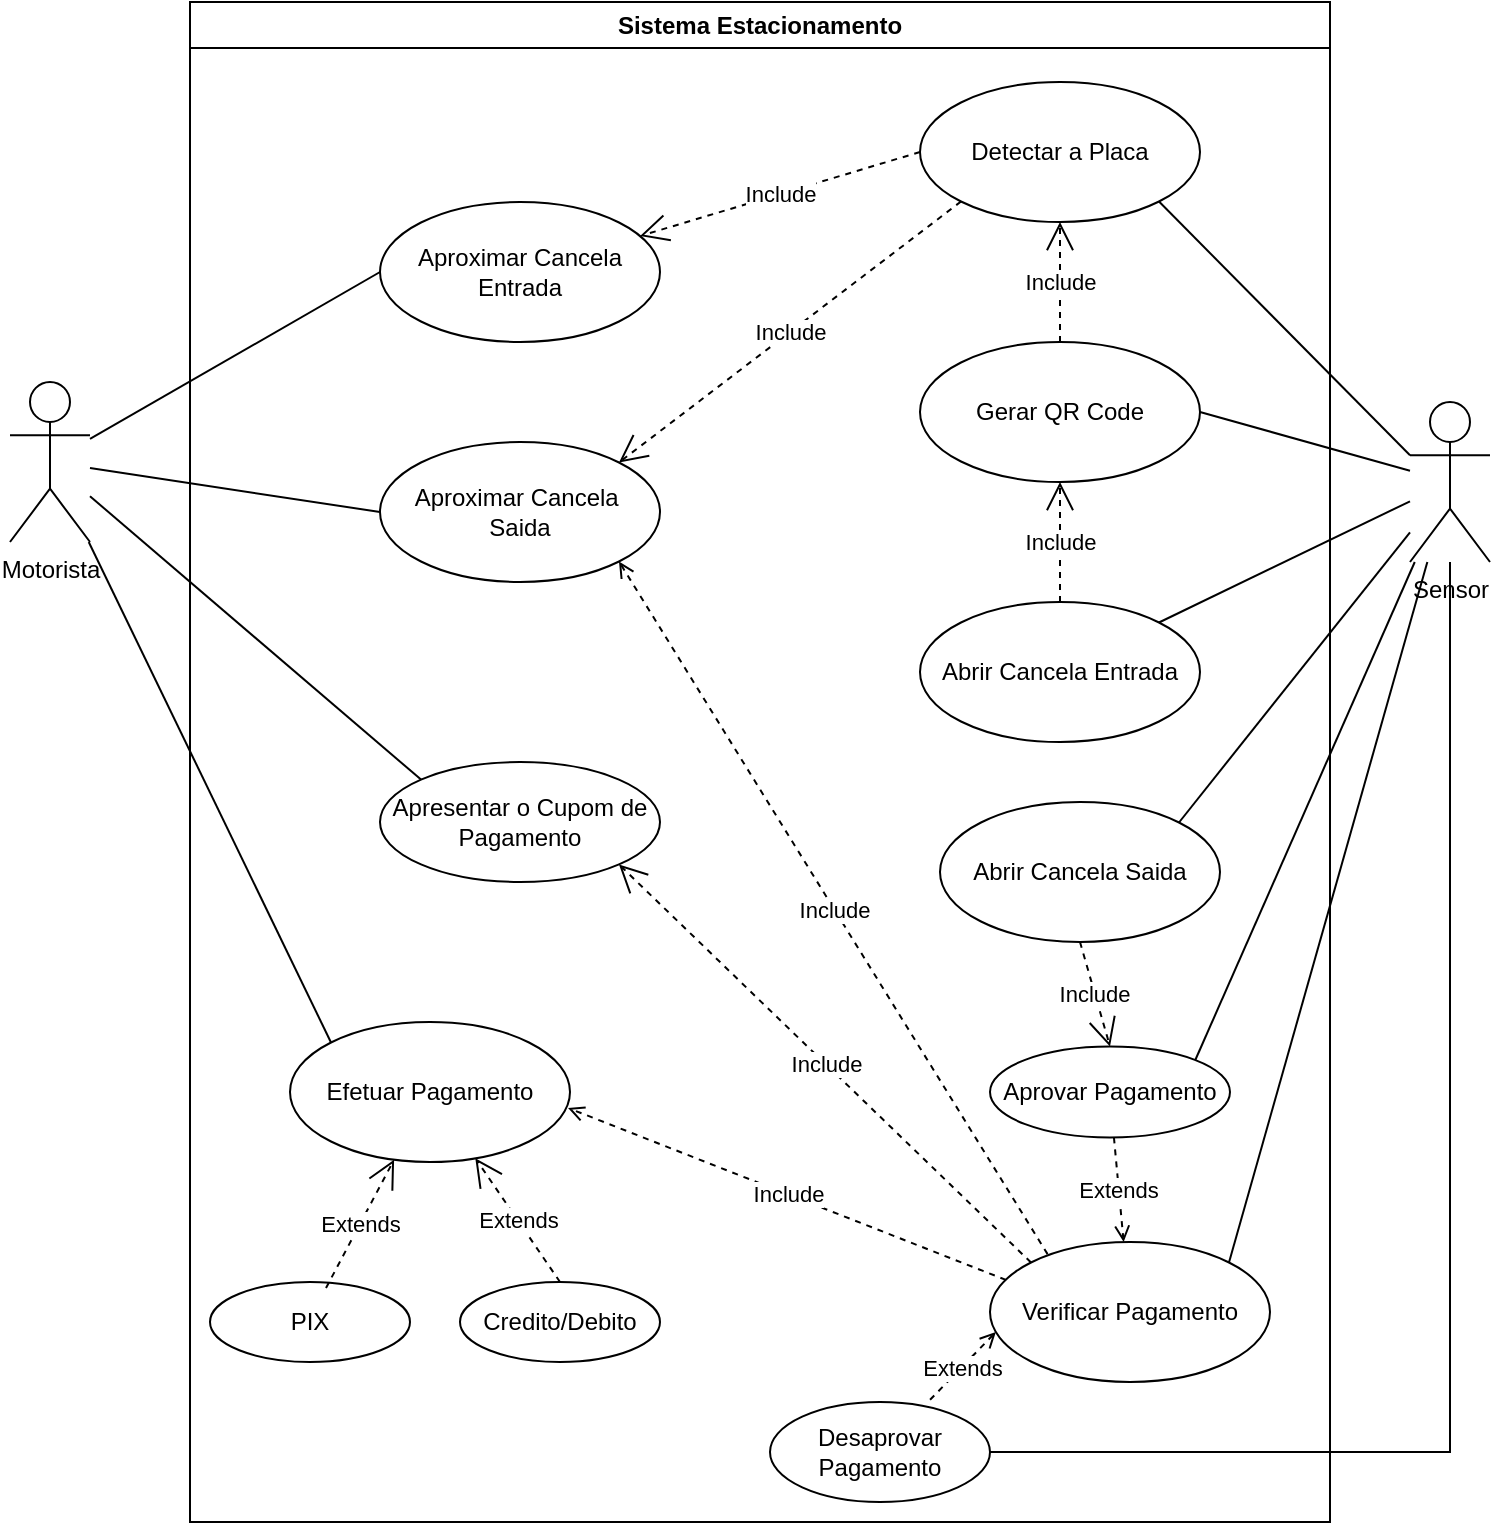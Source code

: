 <mxfile version="24.7.17">
  <diagram name="Página-1" id="6fZkrsb3wSJxBQ-ndnyD">
    <mxGraphModel grid="1" page="1" gridSize="10" guides="1" tooltips="1" connect="1" arrows="1" fold="1" pageScale="1" pageWidth="827" pageHeight="1169" math="0" shadow="0">
      <root>
        <mxCell id="0" />
        <mxCell id="1" parent="0" />
        <mxCell id="xFFh-LWiM3oebKOAVU3C-1" value="Sistema Estacionamento" style="swimlane;whiteSpace=wrap;html=1;" vertex="1" parent="1">
          <mxGeometry x="100" width="570" height="760" as="geometry" />
        </mxCell>
        <mxCell id="xFFh-LWiM3oebKOAVU3C-4" value="Detectar a Placa" style="ellipse;whiteSpace=wrap;html=1;" vertex="1" parent="xFFh-LWiM3oebKOAVU3C-1">
          <mxGeometry x="365" y="40" width="140" height="70" as="geometry" />
        </mxCell>
        <mxCell id="xFFh-LWiM3oebKOAVU3C-5" value="Gerar QR Code" style="ellipse;whiteSpace=wrap;html=1;" vertex="1" parent="xFFh-LWiM3oebKOAVU3C-1">
          <mxGeometry x="365" y="170" width="140" height="70" as="geometry" />
        </mxCell>
        <mxCell id="xFFh-LWiM3oebKOAVU3C-6" value="Abrir Cancela Entrada" style="ellipse;whiteSpace=wrap;html=1;" vertex="1" parent="xFFh-LWiM3oebKOAVU3C-1">
          <mxGeometry x="365" y="300" width="140" height="70" as="geometry" />
        </mxCell>
        <mxCell id="xFFh-LWiM3oebKOAVU3C-7" value="Efetuar Pagamento" style="ellipse;whiteSpace=wrap;html=1;" vertex="1" parent="xFFh-LWiM3oebKOAVU3C-1">
          <mxGeometry x="50" y="510" width="140" height="70" as="geometry" />
        </mxCell>
        <mxCell id="H1QOlZagYGRScTD-n8EF-5" value="Extends" style="rounded=0;orthogonalLoop=1;jettySize=auto;html=1;exitX=0.021;exitY=0.643;exitDx=0;exitDy=0;entryX=0.709;entryY=0.02;entryDx=0;entryDy=0;dashed=1;endArrow=none;endFill=0;startArrow=open;startFill=0;entryPerimeter=0;exitPerimeter=0;" edge="1" parent="xFFh-LWiM3oebKOAVU3C-1" source="xFFh-LWiM3oebKOAVU3C-9" target="H1QOlZagYGRScTD-n8EF-4">
          <mxGeometry relative="1" as="geometry" />
        </mxCell>
        <mxCell id="xFFh-LWiM3oebKOAVU3C-9" value="Verificar Pagamento" style="ellipse;whiteSpace=wrap;html=1;" vertex="1" parent="xFFh-LWiM3oebKOAVU3C-1">
          <mxGeometry x="400" y="620" width="140" height="70" as="geometry" />
        </mxCell>
        <mxCell id="xFFh-LWiM3oebKOAVU3C-10" value="Abrir Cancela Saida" style="ellipse;whiteSpace=wrap;html=1;" vertex="1" parent="xFFh-LWiM3oebKOAVU3C-1">
          <mxGeometry x="375" y="400" width="140" height="70" as="geometry" />
        </mxCell>
        <mxCell id="xFFh-LWiM3oebKOAVU3C-11" value="Apresentar o Cupom de Pagamento" style="ellipse;whiteSpace=wrap;html=1;" vertex="1" parent="xFFh-LWiM3oebKOAVU3C-1">
          <mxGeometry x="95" y="380" width="140" height="60" as="geometry" />
        </mxCell>
        <mxCell id="xFFh-LWiM3oebKOAVU3C-13" value="Aproximar Cancela Entrada" style="ellipse;whiteSpace=wrap;html=1;" vertex="1" parent="xFFh-LWiM3oebKOAVU3C-1">
          <mxGeometry x="95" y="100" width="140" height="70" as="geometry" />
        </mxCell>
        <mxCell id="xFFh-LWiM3oebKOAVU3C-14" value="Aproximar Cancela&amp;nbsp;&lt;div&gt;Saida&lt;/div&gt;" style="ellipse;whiteSpace=wrap;html=1;" vertex="1" parent="xFFh-LWiM3oebKOAVU3C-1">
          <mxGeometry x="95" y="220" width="140" height="70" as="geometry" />
        </mxCell>
        <mxCell id="xFFh-LWiM3oebKOAVU3C-16" style="edgeStyle=orthogonalEdgeStyle;rounded=0;orthogonalLoop=1;jettySize=auto;html=1;exitX=0.5;exitY=1;exitDx=0;exitDy=0;" edge="1" parent="xFFh-LWiM3oebKOAVU3C-1" source="xFFh-LWiM3oebKOAVU3C-11" target="xFFh-LWiM3oebKOAVU3C-11">
          <mxGeometry relative="1" as="geometry" />
        </mxCell>
        <mxCell id="xFFh-LWiM3oebKOAVU3C-26" value="Include" style="endArrow=open;endSize=12;dashed=1;html=1;rounded=0;exitX=0;exitY=0.5;exitDx=0;exitDy=0;entryX=0.929;entryY=0.243;entryDx=0;entryDy=0;entryPerimeter=0;" edge="1" parent="xFFh-LWiM3oebKOAVU3C-1" source="xFFh-LWiM3oebKOAVU3C-4" target="xFFh-LWiM3oebKOAVU3C-13">
          <mxGeometry width="160" relative="1" as="geometry">
            <mxPoint x="445" y="320" as="sourcePoint" />
            <mxPoint x="605" y="320" as="targetPoint" />
          </mxGeometry>
        </mxCell>
        <mxCell id="xFFh-LWiM3oebKOAVU3C-27" value="Include" style="endArrow=open;endSize=12;dashed=1;html=1;rounded=0;exitX=0.5;exitY=0;exitDx=0;exitDy=0;entryX=0.5;entryY=1;entryDx=0;entryDy=0;" edge="1" parent="xFFh-LWiM3oebKOAVU3C-1" source="xFFh-LWiM3oebKOAVU3C-5" target="xFFh-LWiM3oebKOAVU3C-4">
          <mxGeometry width="160" relative="1" as="geometry">
            <mxPoint x="450" y="320" as="sourcePoint" />
            <mxPoint x="610" y="320" as="targetPoint" />
          </mxGeometry>
        </mxCell>
        <mxCell id="xFFh-LWiM3oebKOAVU3C-28" value="Include" style="endArrow=open;endSize=12;dashed=1;html=1;rounded=0;exitX=0;exitY=1;exitDx=0;exitDy=0;entryX=1;entryY=0;entryDx=0;entryDy=0;" edge="1" parent="xFFh-LWiM3oebKOAVU3C-1" source="xFFh-LWiM3oebKOAVU3C-4" target="xFFh-LWiM3oebKOAVU3C-14">
          <mxGeometry width="160" relative="1" as="geometry">
            <mxPoint x="450" y="320" as="sourcePoint" />
            <mxPoint x="610" y="320" as="targetPoint" />
          </mxGeometry>
        </mxCell>
        <mxCell id="xFFh-LWiM3oebKOAVU3C-31" value="Include" style="endArrow=open;endSize=12;dashed=1;html=1;rounded=0;exitX=0.5;exitY=0;exitDx=0;exitDy=0;entryX=0.5;entryY=1;entryDx=0;entryDy=0;" edge="1" parent="xFFh-LWiM3oebKOAVU3C-1" source="xFFh-LWiM3oebKOAVU3C-6" target="xFFh-LWiM3oebKOAVU3C-5">
          <mxGeometry width="160" relative="1" as="geometry">
            <mxPoint x="460" y="320" as="sourcePoint" />
            <mxPoint x="610" y="320" as="targetPoint" />
          </mxGeometry>
        </mxCell>
        <mxCell id="xFFh-LWiM3oebKOAVU3C-32" value="Include" style="endArrow=open;endSize=12;dashed=1;html=1;rounded=0;exitX=0;exitY=0;exitDx=0;exitDy=0;entryX=1;entryY=1;entryDx=0;entryDy=0;" edge="1" parent="xFFh-LWiM3oebKOAVU3C-1" source="xFFh-LWiM3oebKOAVU3C-9" target="xFFh-LWiM3oebKOAVU3C-11">
          <mxGeometry width="160" relative="1" as="geometry">
            <mxPoint x="444.995" y="570.508" as="sourcePoint" />
            <mxPoint x="605" y="320" as="targetPoint" />
          </mxGeometry>
        </mxCell>
        <mxCell id="xFFh-LWiM3oebKOAVU3C-35" value="Include" style="endArrow=open;endSize=12;dashed=1;html=1;rounded=0;exitX=0.5;exitY=1;exitDx=0;exitDy=0;entryX=0.5;entryY=0;entryDx=0;entryDy=0;" edge="1" parent="xFFh-LWiM3oebKOAVU3C-1" source="xFFh-LWiM3oebKOAVU3C-10" target="H1QOlZagYGRScTD-n8EF-1">
          <mxGeometry width="160" relative="1" as="geometry">
            <mxPoint x="473.02" y="497.41" as="sourcePoint" />
            <mxPoint x="445" y="520" as="targetPoint" />
          </mxGeometry>
        </mxCell>
        <mxCell id="xFFh-LWiM3oebKOAVU3C-36" value="Include" style="endArrow=none;endSize=12;dashed=1;html=1;rounded=0;exitX=1;exitY=1;exitDx=0;exitDy=0;startArrow=open;startFill=0;endFill=0;entryX=0.214;entryY=0.114;entryDx=0;entryDy=0;entryPerimeter=0;" edge="1" parent="xFFh-LWiM3oebKOAVU3C-1" source="xFFh-LWiM3oebKOAVU3C-14" target="xFFh-LWiM3oebKOAVU3C-9">
          <mxGeometry width="160" relative="1" as="geometry">
            <mxPoint x="445" y="320" as="sourcePoint" />
            <mxPoint x="454.96" y="570.01" as="targetPoint" />
          </mxGeometry>
        </mxCell>
        <mxCell id="xFFh-LWiM3oebKOAVU3C-37" value="PIX" style="ellipse;whiteSpace=wrap;html=1;" vertex="1" parent="xFFh-LWiM3oebKOAVU3C-1">
          <mxGeometry x="10" y="640" width="100" height="40" as="geometry" />
        </mxCell>
        <mxCell id="xFFh-LWiM3oebKOAVU3C-39" value="Credito/Debito" style="ellipse;whiteSpace=wrap;html=1;" vertex="1" parent="xFFh-LWiM3oebKOAVU3C-1">
          <mxGeometry x="135" y="640" width="100" height="40" as="geometry" />
        </mxCell>
        <mxCell id="xFFh-LWiM3oebKOAVU3C-40" value="Extends" style="endArrow=open;endSize=12;dashed=1;html=1;rounded=0;exitX=0.58;exitY=0.075;exitDx=0;exitDy=0;exitPerimeter=0;" edge="1" parent="xFFh-LWiM3oebKOAVU3C-1" target="xFFh-LWiM3oebKOAVU3C-7" source="xFFh-LWiM3oebKOAVU3C-37">
          <mxGeometry width="160" relative="1" as="geometry">
            <mxPoint x="115" y="640.0" as="sourcePoint" />
            <mxPoint x="650" y="590" as="targetPoint" />
          </mxGeometry>
        </mxCell>
        <mxCell id="xFFh-LWiM3oebKOAVU3C-41" value="Extends" style="endArrow=open;endSize=12;dashed=1;html=1;rounded=0;exitX=0.5;exitY=0;exitDx=0;exitDy=0;" edge="1" parent="xFFh-LWiM3oebKOAVU3C-1" source="xFFh-LWiM3oebKOAVU3C-39" target="xFFh-LWiM3oebKOAVU3C-7">
          <mxGeometry width="160" relative="1" as="geometry">
            <mxPoint x="490" y="590" as="sourcePoint" />
            <mxPoint x="650" y="590" as="targetPoint" />
          </mxGeometry>
        </mxCell>
        <mxCell id="H1QOlZagYGRScTD-n8EF-3" value="Extends" style="rounded=0;orthogonalLoop=1;jettySize=auto;html=1;dashed=1;endArrow=open;endFill=0;" edge="1" parent="xFFh-LWiM3oebKOAVU3C-1" source="H1QOlZagYGRScTD-n8EF-1" target="xFFh-LWiM3oebKOAVU3C-9">
          <mxGeometry relative="1" as="geometry" />
        </mxCell>
        <mxCell id="H1QOlZagYGRScTD-n8EF-1" value="Aprovar Pagamento" style="ellipse;whiteSpace=wrap;html=1;" vertex="1" parent="xFFh-LWiM3oebKOAVU3C-1">
          <mxGeometry x="400" y="522.25" width="120" height="45.5" as="geometry" />
        </mxCell>
        <mxCell id="H1QOlZagYGRScTD-n8EF-4" value="Desaprovar Pagamento" style="ellipse;whiteSpace=wrap;html=1;" vertex="1" parent="xFFh-LWiM3oebKOAVU3C-1">
          <mxGeometry x="290" y="700" width="110" height="50" as="geometry" />
        </mxCell>
        <mxCell id="H1QOlZagYGRScTD-n8EF-6" value="Include" style="rounded=0;orthogonalLoop=1;jettySize=auto;html=1;exitX=0.057;exitY=0.271;exitDx=0;exitDy=0;entryX=0.993;entryY=0.614;entryDx=0;entryDy=0;entryPerimeter=0;dashed=1;endArrow=open;endFill=0;exitPerimeter=0;strokeWidth=1;curved=0;jumpStyle=none;jumpSize=3;" edge="1" parent="xFFh-LWiM3oebKOAVU3C-1" source="xFFh-LWiM3oebKOAVU3C-9" target="xFFh-LWiM3oebKOAVU3C-7">
          <mxGeometry relative="1" as="geometry" />
        </mxCell>
        <mxCell id="xFFh-LWiM3oebKOAVU3C-12" style="rounded=0;orthogonalLoop=1;jettySize=auto;html=1;entryX=0;entryY=0;entryDx=0;entryDy=0;endArrow=none;endFill=0;" edge="1" parent="1" source="xFFh-LWiM3oebKOAVU3C-2" target="xFFh-LWiM3oebKOAVU3C-7">
          <mxGeometry relative="1" as="geometry" />
        </mxCell>
        <mxCell id="xFFh-LWiM3oebKOAVU3C-2" value="Motorista" style="shape=umlActor;verticalLabelPosition=bottom;verticalAlign=top;html=1;outlineConnect=0;" vertex="1" parent="1">
          <mxGeometry x="10" y="190" width="40" height="80" as="geometry" />
        </mxCell>
        <mxCell id="xFFh-LWiM3oebKOAVU3C-17" style="rounded=0;orthogonalLoop=1;jettySize=auto;html=1;exitX=0;exitY=0.333;exitDx=0;exitDy=0;exitPerimeter=0;entryX=1;entryY=1;entryDx=0;entryDy=0;endArrow=none;endFill=0;" edge="1" parent="1" source="xFFh-LWiM3oebKOAVU3C-3" target="xFFh-LWiM3oebKOAVU3C-4">
          <mxGeometry relative="1" as="geometry" />
        </mxCell>
        <mxCell id="xFFh-LWiM3oebKOAVU3C-3" value="Sensor" style="shape=umlActor;verticalLabelPosition=bottom;verticalAlign=top;html=1;outlineConnect=0;fontStyle=0;labelBorderColor=none;" vertex="1" parent="1">
          <mxGeometry x="710" y="200" width="40" height="80" as="geometry" />
        </mxCell>
        <mxCell id="xFFh-LWiM3oebKOAVU3C-18" style="rounded=0;orthogonalLoop=1;jettySize=auto;html=1;exitX=1;exitY=0.5;exitDx=0;exitDy=0;endArrow=none;endFill=0;" edge="1" parent="1" source="xFFh-LWiM3oebKOAVU3C-5" target="xFFh-LWiM3oebKOAVU3C-3">
          <mxGeometry relative="1" as="geometry" />
        </mxCell>
        <mxCell id="xFFh-LWiM3oebKOAVU3C-19" style="rounded=0;orthogonalLoop=1;jettySize=auto;html=1;exitX=1;exitY=0;exitDx=0;exitDy=0;endArrow=none;endFill=0;" edge="1" parent="1" source="xFFh-LWiM3oebKOAVU3C-6" target="xFFh-LWiM3oebKOAVU3C-3">
          <mxGeometry relative="1" as="geometry" />
        </mxCell>
        <mxCell id="xFFh-LWiM3oebKOAVU3C-20" style="rounded=0;orthogonalLoop=1;jettySize=auto;html=1;exitX=1;exitY=0;exitDx=0;exitDy=0;endArrow=none;endFill=0;" edge="1" parent="1" source="xFFh-LWiM3oebKOAVU3C-10" target="xFFh-LWiM3oebKOAVU3C-3">
          <mxGeometry relative="1" as="geometry" />
        </mxCell>
        <mxCell id="xFFh-LWiM3oebKOAVU3C-21" style="rounded=0;orthogonalLoop=1;jettySize=auto;html=1;exitX=0;exitY=0.5;exitDx=0;exitDy=0;endArrow=none;endFill=0;" edge="1" parent="1" source="xFFh-LWiM3oebKOAVU3C-13" target="xFFh-LWiM3oebKOAVU3C-2">
          <mxGeometry relative="1" as="geometry" />
        </mxCell>
        <mxCell id="xFFh-LWiM3oebKOAVU3C-22" style="rounded=0;orthogonalLoop=1;jettySize=auto;html=1;exitX=0;exitY=0.5;exitDx=0;exitDy=0;endArrow=none;endFill=0;" edge="1" parent="1" source="xFFh-LWiM3oebKOAVU3C-14" target="xFFh-LWiM3oebKOAVU3C-2">
          <mxGeometry relative="1" as="geometry">
            <mxPoint x="60" y="230" as="targetPoint" />
          </mxGeometry>
        </mxCell>
        <mxCell id="xFFh-LWiM3oebKOAVU3C-23" style="rounded=0;orthogonalLoop=1;jettySize=auto;html=1;exitX=0;exitY=0;exitDx=0;exitDy=0;endArrow=none;endFill=0;" edge="1" parent="1" source="xFFh-LWiM3oebKOAVU3C-11" target="xFFh-LWiM3oebKOAVU3C-2">
          <mxGeometry relative="1" as="geometry">
            <mxPoint x="90" y="290" as="targetPoint" />
          </mxGeometry>
        </mxCell>
        <mxCell id="xFFh-LWiM3oebKOAVU3C-24" style="rounded=0;orthogonalLoop=1;jettySize=auto;html=1;exitX=1;exitY=0;exitDx=0;exitDy=0;endArrow=none;endFill=0;" edge="1" parent="1" source="xFFh-LWiM3oebKOAVU3C-9" target="xFFh-LWiM3oebKOAVU3C-3">
          <mxGeometry relative="1" as="geometry">
            <mxPoint x="750" y="240" as="targetPoint" />
          </mxGeometry>
        </mxCell>
        <mxCell id="H1QOlZagYGRScTD-n8EF-8" style="rounded=0;orthogonalLoop=1;jettySize=auto;html=1;exitX=1;exitY=0;exitDx=0;exitDy=0;endArrow=none;endFill=0;" edge="1" parent="1" source="H1QOlZagYGRScTD-n8EF-1" target="xFFh-LWiM3oebKOAVU3C-3">
          <mxGeometry relative="1" as="geometry" />
        </mxCell>
        <mxCell id="H1QOlZagYGRScTD-n8EF-9" style="rounded=0;orthogonalLoop=1;jettySize=auto;html=1;exitX=1;exitY=0.5;exitDx=0;exitDy=0;edgeStyle=orthogonalEdgeStyle;endArrow=none;endFill=0;" edge="1" parent="1" source="H1QOlZagYGRScTD-n8EF-4" target="xFFh-LWiM3oebKOAVU3C-3">
          <mxGeometry relative="1" as="geometry" />
        </mxCell>
      </root>
    </mxGraphModel>
  </diagram>
</mxfile>
